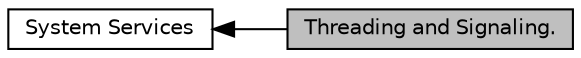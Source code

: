 digraph "Threading and Signaling."
{
  edge [fontname="Helvetica",fontsize="10",labelfontname="Helvetica",labelfontsize="10"];
  node [fontname="Helvetica",fontsize="10",shape=record];
  rankdir=LR;
  Node1 [label="System Services",height=0.2,width=0.4,color="black", fillcolor="white", style="filled",URL="$d4/d37/group__system.html"];
  Node0 [label="Threading and Signaling.",height=0.2,width=0.4,color="black", fillcolor="grey75", style="filled", fontcolor="black"];
  Node1->Node0 [shape=plaintext, dir="back", style="solid"];
}
